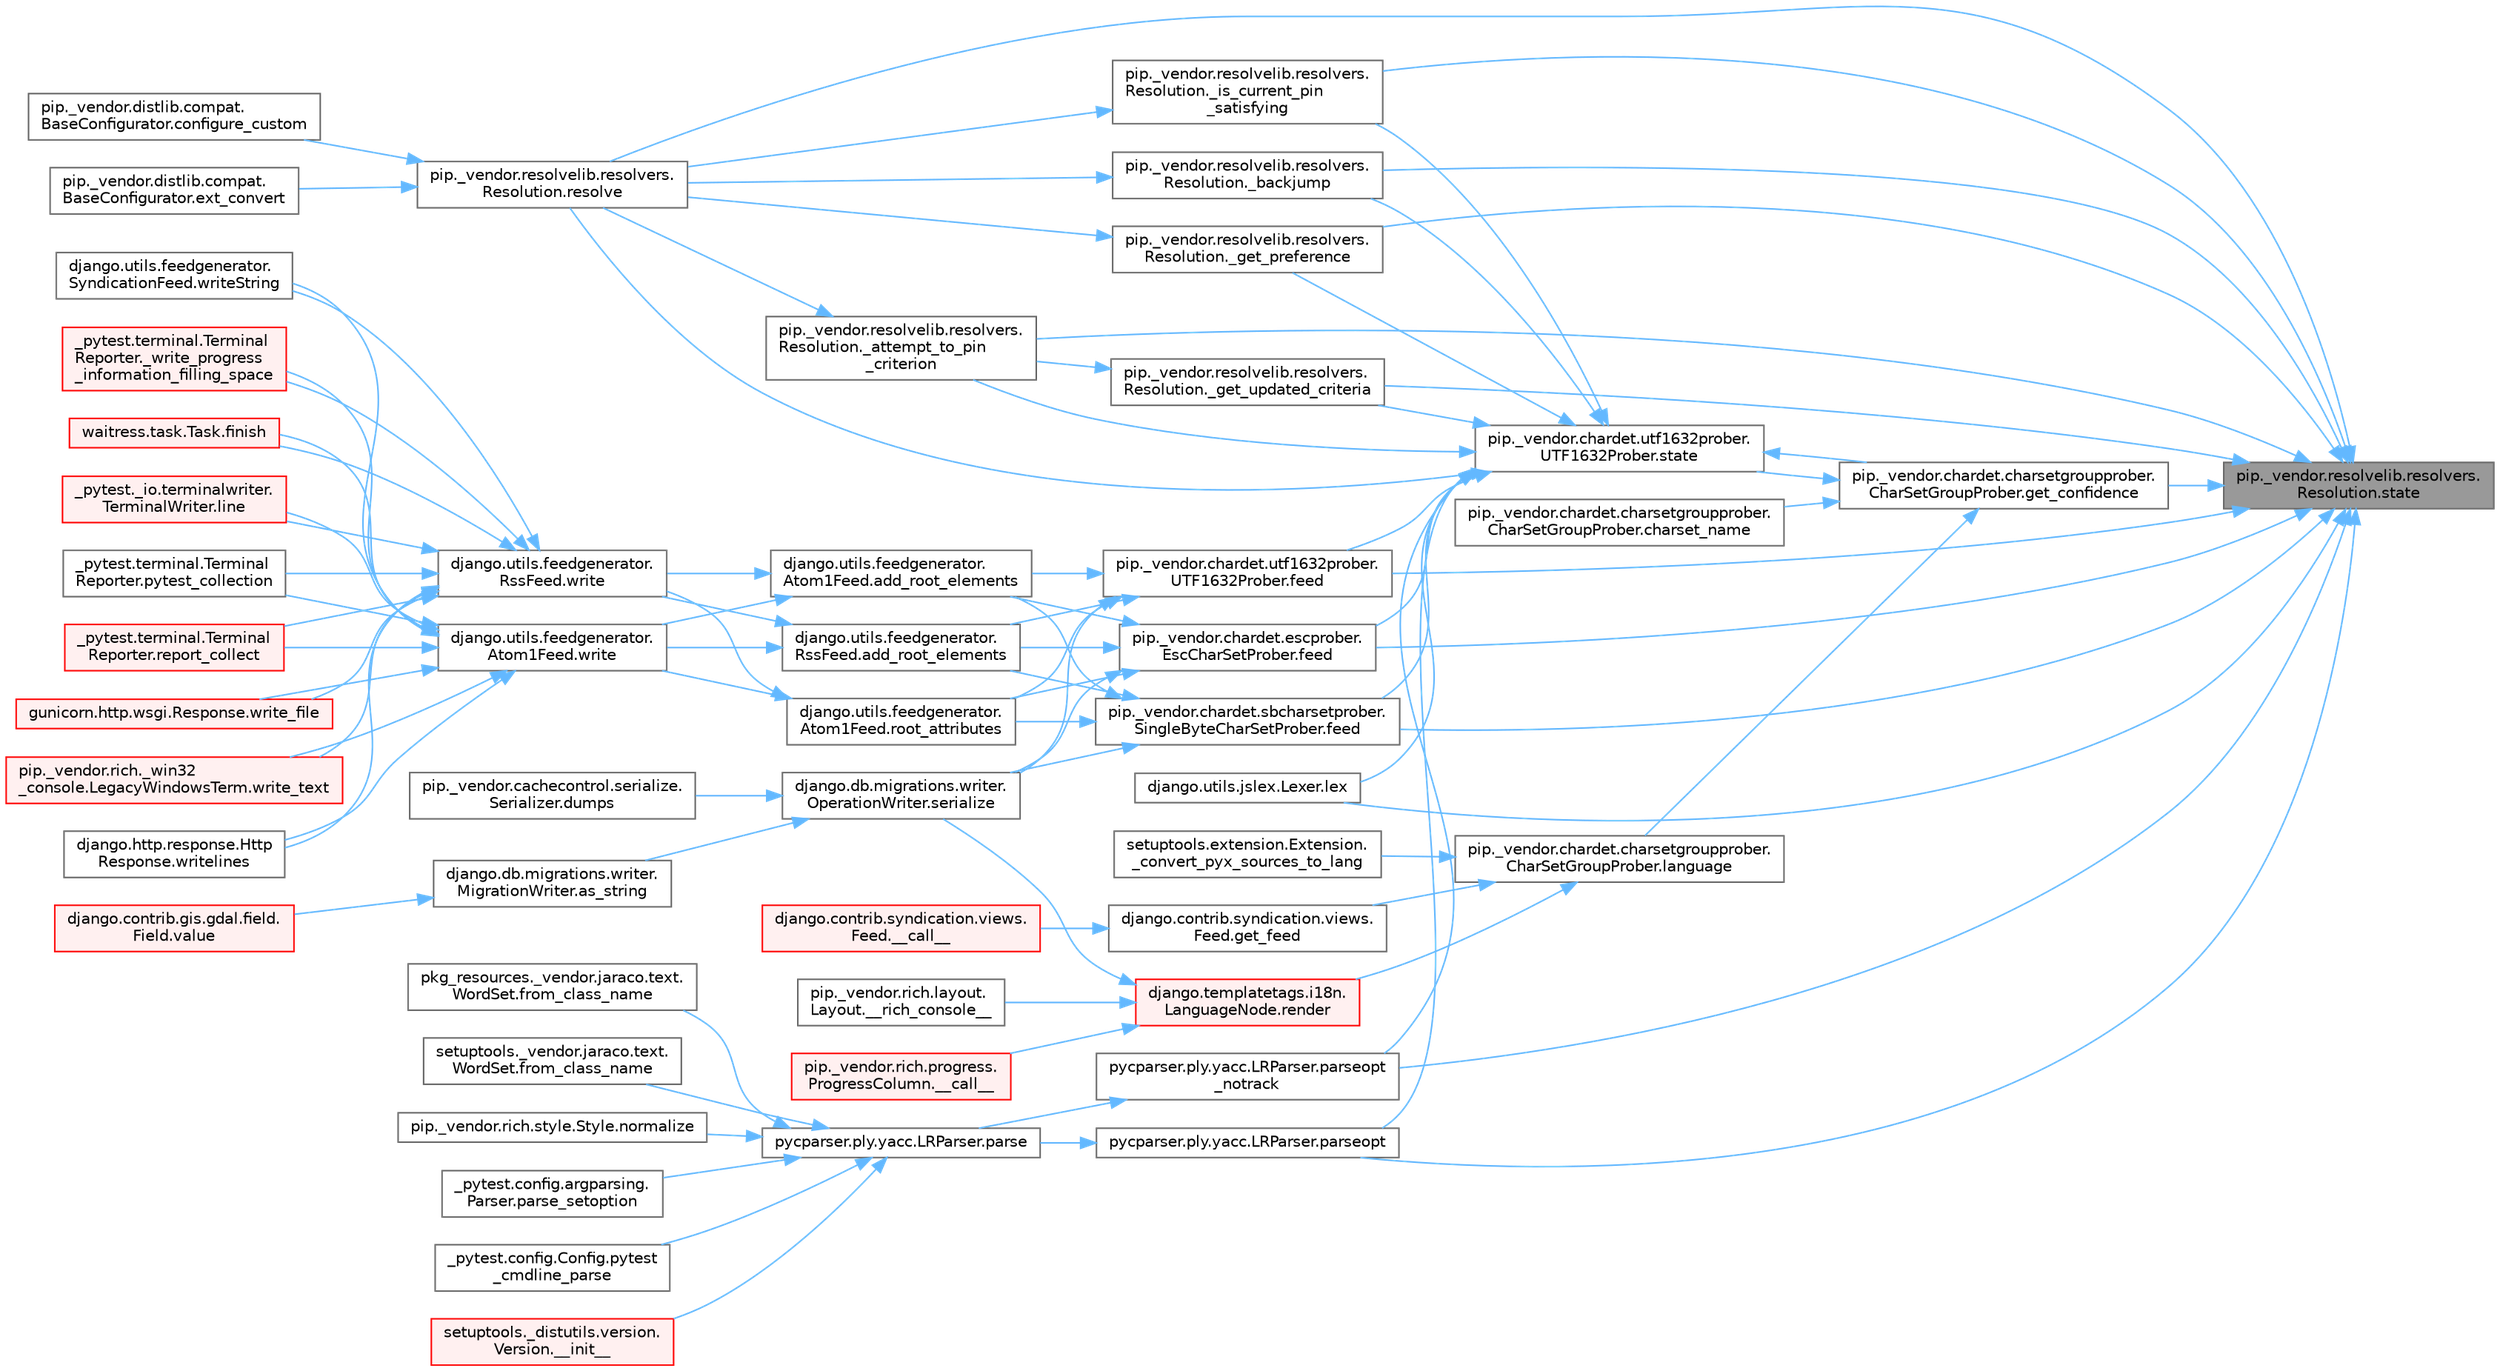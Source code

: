 digraph "pip._vendor.resolvelib.resolvers.Resolution.state"
{
 // LATEX_PDF_SIZE
  bgcolor="transparent";
  edge [fontname=Helvetica,fontsize=10,labelfontname=Helvetica,labelfontsize=10];
  node [fontname=Helvetica,fontsize=10,shape=box,height=0.2,width=0.4];
  rankdir="RL";
  Node1 [id="Node000001",label="pip._vendor.resolvelib.resolvers.\lResolution.state",height=0.2,width=0.4,color="gray40", fillcolor="grey60", style="filled", fontcolor="black",tooltip=" "];
  Node1 -> Node2 [id="edge1_Node000001_Node000002",dir="back",color="steelblue1",style="solid",tooltip=" "];
  Node2 [id="Node000002",label="pip._vendor.resolvelib.resolvers.\lResolution._attempt_to_pin\l_criterion",height=0.2,width=0.4,color="grey40", fillcolor="white", style="filled",URL="$classpip_1_1__vendor_1_1resolvelib_1_1resolvers_1_1_resolution.html#a8ede57631fbb093024b2c6190f860578",tooltip=" "];
  Node2 -> Node3 [id="edge2_Node000002_Node000003",dir="back",color="steelblue1",style="solid",tooltip=" "];
  Node3 [id="Node000003",label="pip._vendor.resolvelib.resolvers.\lResolution.resolve",height=0.2,width=0.4,color="grey40", fillcolor="white", style="filled",URL="$classpip_1_1__vendor_1_1resolvelib_1_1resolvers_1_1_resolution.html#abf24a4f0e5020afae4ac2ee6d280807a",tooltip=" "];
  Node3 -> Node4 [id="edge3_Node000003_Node000004",dir="back",color="steelblue1",style="solid",tooltip=" "];
  Node4 [id="Node000004",label="pip._vendor.distlib.compat.\lBaseConfigurator.configure_custom",height=0.2,width=0.4,color="grey40", fillcolor="white", style="filled",URL="$classpip_1_1__vendor_1_1distlib_1_1compat_1_1_base_configurator.html#af4feb3037e756b7064576de15a803f21",tooltip=" "];
  Node3 -> Node5 [id="edge4_Node000003_Node000005",dir="back",color="steelblue1",style="solid",tooltip=" "];
  Node5 [id="Node000005",label="pip._vendor.distlib.compat.\lBaseConfigurator.ext_convert",height=0.2,width=0.4,color="grey40", fillcolor="white", style="filled",URL="$classpip_1_1__vendor_1_1distlib_1_1compat_1_1_base_configurator.html#ad2396c99e842d8f5f96207d76d9491cd",tooltip=" "];
  Node1 -> Node6 [id="edge5_Node000001_Node000006",dir="back",color="steelblue1",style="solid",tooltip=" "];
  Node6 [id="Node000006",label="pip._vendor.resolvelib.resolvers.\lResolution._backjump",height=0.2,width=0.4,color="grey40", fillcolor="white", style="filled",URL="$classpip_1_1__vendor_1_1resolvelib_1_1resolvers_1_1_resolution.html#a7fe87674694eeb17cb30dd36ebadda42",tooltip=" "];
  Node6 -> Node3 [id="edge6_Node000006_Node000003",dir="back",color="steelblue1",style="solid",tooltip=" "];
  Node1 -> Node7 [id="edge7_Node000001_Node000007",dir="back",color="steelblue1",style="solid",tooltip=" "];
  Node7 [id="Node000007",label="pip._vendor.resolvelib.resolvers.\lResolution._get_preference",height=0.2,width=0.4,color="grey40", fillcolor="white", style="filled",URL="$classpip_1_1__vendor_1_1resolvelib_1_1resolvers_1_1_resolution.html#a7c329ea763f619d3698aea05c1489e89",tooltip=" "];
  Node7 -> Node3 [id="edge8_Node000007_Node000003",dir="back",color="steelblue1",style="solid",tooltip=" "];
  Node1 -> Node8 [id="edge9_Node000001_Node000008",dir="back",color="steelblue1",style="solid",tooltip=" "];
  Node8 [id="Node000008",label="pip._vendor.resolvelib.resolvers.\lResolution._get_updated_criteria",height=0.2,width=0.4,color="grey40", fillcolor="white", style="filled",URL="$classpip_1_1__vendor_1_1resolvelib_1_1resolvers_1_1_resolution.html#a64151ae2f0f597da69ce99c3528ebff8",tooltip=" "];
  Node8 -> Node2 [id="edge10_Node000008_Node000002",dir="back",color="steelblue1",style="solid",tooltip=" "];
  Node1 -> Node9 [id="edge11_Node000001_Node000009",dir="back",color="steelblue1",style="solid",tooltip=" "];
  Node9 [id="Node000009",label="pip._vendor.resolvelib.resolvers.\lResolution._is_current_pin\l_satisfying",height=0.2,width=0.4,color="grey40", fillcolor="white", style="filled",URL="$classpip_1_1__vendor_1_1resolvelib_1_1resolvers_1_1_resolution.html#abc71e9edd52232d2f55e4b2b2f134618",tooltip=" "];
  Node9 -> Node3 [id="edge12_Node000009_Node000003",dir="back",color="steelblue1",style="solid",tooltip=" "];
  Node1 -> Node10 [id="edge13_Node000001_Node000010",dir="back",color="steelblue1",style="solid",tooltip=" "];
  Node10 [id="Node000010",label="pip._vendor.chardet.escprober.\lEscCharSetProber.feed",height=0.2,width=0.4,color="grey40", fillcolor="white", style="filled",URL="$classpip_1_1__vendor_1_1chardet_1_1escprober_1_1_esc_char_set_prober.html#ad4c988e1f9e0cfe2cae4ebdc50ebe61c",tooltip=" "];
  Node10 -> Node11 [id="edge14_Node000010_Node000011",dir="back",color="steelblue1",style="solid",tooltip=" "];
  Node11 [id="Node000011",label="django.utils.feedgenerator.\lAtom1Feed.add_root_elements",height=0.2,width=0.4,color="grey40", fillcolor="white", style="filled",URL="$classdjango_1_1utils_1_1feedgenerator_1_1_atom1_feed.html#a3f861beae65b2c1d07d6192175be850e",tooltip=" "];
  Node11 -> Node12 [id="edge15_Node000011_Node000012",dir="back",color="steelblue1",style="solid",tooltip=" "];
  Node12 [id="Node000012",label="django.utils.feedgenerator.\lAtom1Feed.write",height=0.2,width=0.4,color="grey40", fillcolor="white", style="filled",URL="$classdjango_1_1utils_1_1feedgenerator_1_1_atom1_feed.html#afbf5b931a75be201e339b64a8aa46119",tooltip=" "];
  Node12 -> Node13 [id="edge16_Node000012_Node000013",dir="back",color="steelblue1",style="solid",tooltip=" "];
  Node13 [id="Node000013",label="_pytest.terminal.Terminal\lReporter._write_progress\l_information_filling_space",height=0.2,width=0.4,color="red", fillcolor="#FFF0F0", style="filled",URL="$class__pytest_1_1terminal_1_1_terminal_reporter.html#a915f19bb955611b65c211c611c4568b1",tooltip=" "];
  Node12 -> Node16 [id="edge17_Node000012_Node000016",dir="back",color="steelblue1",style="solid",tooltip=" "];
  Node16 [id="Node000016",label="waitress.task.Task.finish",height=0.2,width=0.4,color="red", fillcolor="#FFF0F0", style="filled",URL="$classwaitress_1_1task_1_1_task.html#a1e94739ac27e14a159d0e17c6d3e54b2",tooltip=" "];
  Node12 -> Node89 [id="edge18_Node000012_Node000089",dir="back",color="steelblue1",style="solid",tooltip=" "];
  Node89 [id="Node000089",label="_pytest._io.terminalwriter.\lTerminalWriter.line",height=0.2,width=0.4,color="red", fillcolor="#FFF0F0", style="filled",URL="$class__pytest_1_1__io_1_1terminalwriter_1_1_terminal_writer.html#a70c206b6c71b946771673c95d93d5d5a",tooltip=" "];
  Node12 -> Node309 [id="edge19_Node000012_Node000309",dir="back",color="steelblue1",style="solid",tooltip=" "];
  Node309 [id="Node000309",label="_pytest.terminal.Terminal\lReporter.pytest_collection",height=0.2,width=0.4,color="grey40", fillcolor="white", style="filled",URL="$class__pytest_1_1terminal_1_1_terminal_reporter.html#a1c7fd0ed91d4a12bb30c452d893e467f",tooltip=" "];
  Node12 -> Node310 [id="edge20_Node000012_Node000310",dir="back",color="steelblue1",style="solid",tooltip=" "];
  Node310 [id="Node000310",label="_pytest.terminal.Terminal\lReporter.report_collect",height=0.2,width=0.4,color="red", fillcolor="#FFF0F0", style="filled",URL="$class__pytest_1_1terminal_1_1_terminal_reporter.html#a8aaee1238de041e936a2d65c80d5458b",tooltip=" "];
  Node12 -> Node313 [id="edge21_Node000012_Node000313",dir="back",color="steelblue1",style="solid",tooltip=" "];
  Node313 [id="Node000313",label="gunicorn.http.wsgi.Response.write_file",height=0.2,width=0.4,color="red", fillcolor="#FFF0F0", style="filled",URL="$classgunicorn_1_1http_1_1wsgi_1_1_response.html#a469fe7554d4ffcd4dd1497f24d216329",tooltip=" "];
  Node12 -> Node315 [id="edge22_Node000012_Node000315",dir="back",color="steelblue1",style="solid",tooltip=" "];
  Node315 [id="Node000315",label="pip._vendor.rich._win32\l_console.LegacyWindowsTerm.write_text",height=0.2,width=0.4,color="red", fillcolor="#FFF0F0", style="filled",URL="$classpip_1_1__vendor_1_1rich_1_1__win32__console_1_1_legacy_windows_term.html#a285165149598e15cac2caf4d03385612",tooltip=" "];
  Node12 -> Node317 [id="edge23_Node000012_Node000317",dir="back",color="steelblue1",style="solid",tooltip=" "];
  Node317 [id="Node000317",label="django.http.response.Http\lResponse.writelines",height=0.2,width=0.4,color="grey40", fillcolor="white", style="filled",URL="$classdjango_1_1http_1_1response_1_1_http_response.html#aceaa0c2997dfd21c34c44056e7292914",tooltip=" "];
  Node12 -> Node318 [id="edge24_Node000012_Node000318",dir="back",color="steelblue1",style="solid",tooltip=" "];
  Node318 [id="Node000318",label="django.utils.feedgenerator.\lSyndicationFeed.writeString",height=0.2,width=0.4,color="grey40", fillcolor="white", style="filled",URL="$classdjango_1_1utils_1_1feedgenerator_1_1_syndication_feed.html#a78aa2a245467085cb79cdca0dc35f677",tooltip=" "];
  Node11 -> Node88 [id="edge25_Node000011_Node000088",dir="back",color="steelblue1",style="solid",tooltip=" "];
  Node88 [id="Node000088",label="django.utils.feedgenerator.\lRssFeed.write",height=0.2,width=0.4,color="grey40", fillcolor="white", style="filled",URL="$classdjango_1_1utils_1_1feedgenerator_1_1_rss_feed.html#a63ea2926c2c773e874f51ced997a2618",tooltip=" "];
  Node88 -> Node13 [id="edge26_Node000088_Node000013",dir="back",color="steelblue1",style="solid",tooltip=" "];
  Node88 -> Node16 [id="edge27_Node000088_Node000016",dir="back",color="steelblue1",style="solid",tooltip=" "];
  Node88 -> Node89 [id="edge28_Node000088_Node000089",dir="back",color="steelblue1",style="solid",tooltip=" "];
  Node88 -> Node309 [id="edge29_Node000088_Node000309",dir="back",color="steelblue1",style="solid",tooltip=" "];
  Node88 -> Node310 [id="edge30_Node000088_Node000310",dir="back",color="steelblue1",style="solid",tooltip=" "];
  Node88 -> Node313 [id="edge31_Node000088_Node000313",dir="back",color="steelblue1",style="solid",tooltip=" "];
  Node88 -> Node315 [id="edge32_Node000088_Node000315",dir="back",color="steelblue1",style="solid",tooltip=" "];
  Node88 -> Node317 [id="edge33_Node000088_Node000317",dir="back",color="steelblue1",style="solid",tooltip=" "];
  Node88 -> Node318 [id="edge34_Node000088_Node000318",dir="back",color="steelblue1",style="solid",tooltip=" "];
  Node10 -> Node87 [id="edge35_Node000010_Node000087",dir="back",color="steelblue1",style="solid",tooltip=" "];
  Node87 [id="Node000087",label="django.utils.feedgenerator.\lRssFeed.add_root_elements",height=0.2,width=0.4,color="grey40", fillcolor="white", style="filled",URL="$classdjango_1_1utils_1_1feedgenerator_1_1_rss_feed.html#afe28a1e8efc5fc065f74b4277a43663e",tooltip=" "];
  Node87 -> Node12 [id="edge36_Node000087_Node000012",dir="back",color="steelblue1",style="solid",tooltip=" "];
  Node87 -> Node88 [id="edge37_Node000087_Node000088",dir="back",color="steelblue1",style="solid",tooltip=" "];
  Node10 -> Node1735 [id="edge38_Node000010_Node001735",dir="back",color="steelblue1",style="solid",tooltip=" "];
  Node1735 [id="Node001735",label="django.utils.feedgenerator.\lAtom1Feed.root_attributes",height=0.2,width=0.4,color="grey40", fillcolor="white", style="filled",URL="$classdjango_1_1utils_1_1feedgenerator_1_1_atom1_feed.html#a8ea06279a106db871795893125306409",tooltip=" "];
  Node1735 -> Node12 [id="edge39_Node001735_Node000012",dir="back",color="steelblue1",style="solid",tooltip=" "];
  Node1735 -> Node88 [id="edge40_Node001735_Node000088",dir="back",color="steelblue1",style="solid",tooltip=" "];
  Node10 -> Node1006 [id="edge41_Node000010_Node001006",dir="back",color="steelblue1",style="solid",tooltip=" "];
  Node1006 [id="Node001006",label="django.db.migrations.writer.\lOperationWriter.serialize",height=0.2,width=0.4,color="grey40", fillcolor="white", style="filled",URL="$classdjango_1_1db_1_1migrations_1_1writer_1_1_operation_writer.html#a866e8d13e1c54a35d74e9a6b0383b2f8",tooltip=" "];
  Node1006 -> Node1007 [id="edge42_Node001006_Node001007",dir="back",color="steelblue1",style="solid",tooltip=" "];
  Node1007 [id="Node001007",label="django.db.migrations.writer.\lMigrationWriter.as_string",height=0.2,width=0.4,color="grey40", fillcolor="white", style="filled",URL="$classdjango_1_1db_1_1migrations_1_1writer_1_1_migration_writer.html#a4cf831cf0ce1f20f21c7e5ce5ec60980",tooltip=" "];
  Node1007 -> Node1008 [id="edge43_Node001007_Node001008",dir="back",color="steelblue1",style="solid",tooltip=" "];
  Node1008 [id="Node001008",label="django.contrib.gis.gdal.field.\lField.value",height=0.2,width=0.4,color="red", fillcolor="#FFF0F0", style="filled",URL="$classdjango_1_1contrib_1_1gis_1_1gdal_1_1field_1_1_field.html#a0534fa49aaead023461bb9458776c33c",tooltip=" "];
  Node1006 -> Node2377 [id="edge44_Node001006_Node002377",dir="back",color="steelblue1",style="solid",tooltip=" "];
  Node2377 [id="Node002377",label="pip._vendor.cachecontrol.serialize.\lSerializer.dumps",height=0.2,width=0.4,color="grey40", fillcolor="white", style="filled",URL="$classpip_1_1__vendor_1_1cachecontrol_1_1serialize_1_1_serializer.html#af9655b2c82e5c0e3d17fd611d32c7804",tooltip=" "];
  Node1 -> Node3186 [id="edge45_Node000001_Node003186",dir="back",color="steelblue1",style="solid",tooltip=" "];
  Node3186 [id="Node003186",label="pip._vendor.chardet.sbcharsetprober.\lSingleByteCharSetProber.feed",height=0.2,width=0.4,color="grey40", fillcolor="white", style="filled",URL="$classpip_1_1__vendor_1_1chardet_1_1sbcharsetprober_1_1_single_byte_char_set_prober.html#ab6d2e8e37d450e7ce0dda8dadfec2b57",tooltip=" "];
  Node3186 -> Node11 [id="edge46_Node003186_Node000011",dir="back",color="steelblue1",style="solid",tooltip=" "];
  Node3186 -> Node87 [id="edge47_Node003186_Node000087",dir="back",color="steelblue1",style="solid",tooltip=" "];
  Node3186 -> Node1735 [id="edge48_Node003186_Node001735",dir="back",color="steelblue1",style="solid",tooltip=" "];
  Node3186 -> Node1006 [id="edge49_Node003186_Node001006",dir="back",color="steelblue1",style="solid",tooltip=" "];
  Node1 -> Node3187 [id="edge50_Node000001_Node003187",dir="back",color="steelblue1",style="solid",tooltip=" "];
  Node3187 [id="Node003187",label="pip._vendor.chardet.utf1632prober.\lUTF1632Prober.feed",height=0.2,width=0.4,color="grey40", fillcolor="white", style="filled",URL="$classpip_1_1__vendor_1_1chardet_1_1utf1632prober_1_1_u_t_f1632_prober.html#a16a8bea3b9608f94237b49f2f0cd4b74",tooltip=" "];
  Node3187 -> Node11 [id="edge51_Node003187_Node000011",dir="back",color="steelblue1",style="solid",tooltip=" "];
  Node3187 -> Node87 [id="edge52_Node003187_Node000087",dir="back",color="steelblue1",style="solid",tooltip=" "];
  Node3187 -> Node1735 [id="edge53_Node003187_Node001735",dir="back",color="steelblue1",style="solid",tooltip=" "];
  Node3187 -> Node1006 [id="edge54_Node003187_Node001006",dir="back",color="steelblue1",style="solid",tooltip=" "];
  Node1 -> Node3188 [id="edge55_Node000001_Node003188",dir="back",color="steelblue1",style="solid",tooltip=" "];
  Node3188 [id="Node003188",label="pip._vendor.chardet.charsetgroupprober.\lCharSetGroupProber.get_confidence",height=0.2,width=0.4,color="grey40", fillcolor="white", style="filled",URL="$classpip_1_1__vendor_1_1chardet_1_1charsetgroupprober_1_1_char_set_group_prober.html#a45c3877c8cf8576a1198d250f91c33f9",tooltip=" "];
  Node3188 -> Node3189 [id="edge56_Node003188_Node003189",dir="back",color="steelblue1",style="solid",tooltip=" "];
  Node3189 [id="Node003189",label="pip._vendor.chardet.charsetgroupprober.\lCharSetGroupProber.charset_name",height=0.2,width=0.4,color="grey40", fillcolor="white", style="filled",URL="$classpip_1_1__vendor_1_1chardet_1_1charsetgroupprober_1_1_char_set_group_prober.html#a72f1a7ffc65aedd4c2fb9c1eb05249cf",tooltip=" "];
  Node3188 -> Node3190 [id="edge57_Node003188_Node003190",dir="back",color="steelblue1",style="solid",tooltip=" "];
  Node3190 [id="Node003190",label="pip._vendor.chardet.charsetgroupprober.\lCharSetGroupProber.language",height=0.2,width=0.4,color="grey40", fillcolor="white", style="filled",URL="$classpip_1_1__vendor_1_1chardet_1_1charsetgroupprober_1_1_char_set_group_prober.html#a4eed2755176d79c1d176c7500400f899",tooltip=" "];
  Node3190 -> Node3191 [id="edge58_Node003190_Node003191",dir="back",color="steelblue1",style="solid",tooltip=" "];
  Node3191 [id="Node003191",label="setuptools.extension.Extension.\l_convert_pyx_sources_to_lang",height=0.2,width=0.4,color="grey40", fillcolor="white", style="filled",URL="$classsetuptools_1_1extension_1_1_extension.html#aaf601d7106ef472a4913e4bacd039c2a",tooltip=" "];
  Node3190 -> Node1888 [id="edge59_Node003190_Node001888",dir="back",color="steelblue1",style="solid",tooltip=" "];
  Node1888 [id="Node001888",label="django.contrib.syndication.views.\lFeed.get_feed",height=0.2,width=0.4,color="grey40", fillcolor="white", style="filled",URL="$classdjango_1_1contrib_1_1syndication_1_1views_1_1_feed.html#a22e9036857876e13966fd7f846ae909d",tooltip=" "];
  Node1888 -> Node1889 [id="edge60_Node001888_Node001889",dir="back",color="steelblue1",style="solid",tooltip=" "];
  Node1889 [id="Node001889",label="django.contrib.syndication.views.\lFeed.__call__",height=0.2,width=0.4,color="red", fillcolor="#FFF0F0", style="filled",URL="$classdjango_1_1contrib_1_1syndication_1_1views_1_1_feed.html#ac7a9680a1b709d8eb37ae3c6ce000220",tooltip=" "];
  Node3190 -> Node3192 [id="edge61_Node003190_Node003192",dir="back",color="steelblue1",style="solid",tooltip=" "];
  Node3192 [id="Node003192",label="django.templatetags.i18n.\lLanguageNode.render",height=0.2,width=0.4,color="red", fillcolor="#FFF0F0", style="filled",URL="$classdjango_1_1templatetags_1_1i18n_1_1_language_node.html#a2c88f345e9d8623bafaa4eb5efdefa84",tooltip=" "];
  Node3192 -> Node453 [id="edge62_Node003192_Node000453",dir="back",color="steelblue1",style="solid",tooltip=" "];
  Node453 [id="Node000453",label="pip._vendor.rich.progress.\lProgressColumn.__call__",height=0.2,width=0.4,color="red", fillcolor="#FFF0F0", style="filled",URL="$classpip_1_1__vendor_1_1rich_1_1progress_1_1_progress_column.html#ae0c399be74222f949edb0fa5324cf6ea",tooltip=" "];
  Node3192 -> Node454 [id="edge63_Node003192_Node000454",dir="back",color="steelblue1",style="solid",tooltip=" "];
  Node454 [id="Node000454",label="pip._vendor.rich.layout.\lLayout.__rich_console__",height=0.2,width=0.4,color="grey40", fillcolor="white", style="filled",URL="$classpip_1_1__vendor_1_1rich_1_1layout_1_1_layout.html#ac39cb3d17d2b0324ee1b0dada41a3ebd",tooltip=" "];
  Node3192 -> Node1006 [id="edge64_Node003192_Node001006",dir="back",color="steelblue1",style="solid",tooltip=" "];
  Node3188 -> Node3193 [id="edge65_Node003188_Node003193",dir="back",color="steelblue1",style="solid",tooltip=" "];
  Node3193 [id="Node003193",label="pip._vendor.chardet.utf1632prober.\lUTF1632Prober.state",height=0.2,width=0.4,color="grey40", fillcolor="white", style="filled",URL="$classpip_1_1__vendor_1_1chardet_1_1utf1632prober_1_1_u_t_f1632_prober.html#a33fbc3b38525fe5a4e994e25118a46db",tooltip=" "];
  Node3193 -> Node2 [id="edge66_Node003193_Node000002",dir="back",color="steelblue1",style="solid",tooltip=" "];
  Node3193 -> Node6 [id="edge67_Node003193_Node000006",dir="back",color="steelblue1",style="solid",tooltip=" "];
  Node3193 -> Node7 [id="edge68_Node003193_Node000007",dir="back",color="steelblue1",style="solid",tooltip=" "];
  Node3193 -> Node8 [id="edge69_Node003193_Node000008",dir="back",color="steelblue1",style="solid",tooltip=" "];
  Node3193 -> Node9 [id="edge70_Node003193_Node000009",dir="back",color="steelblue1",style="solid",tooltip=" "];
  Node3193 -> Node10 [id="edge71_Node003193_Node000010",dir="back",color="steelblue1",style="solid",tooltip=" "];
  Node3193 -> Node3186 [id="edge72_Node003193_Node003186",dir="back",color="steelblue1",style="solid",tooltip=" "];
  Node3193 -> Node3187 [id="edge73_Node003193_Node003187",dir="back",color="steelblue1",style="solid",tooltip=" "];
  Node3193 -> Node3188 [id="edge74_Node003193_Node003188",dir="back",color="steelblue1",style="solid",tooltip=" "];
  Node3193 -> Node3194 [id="edge75_Node003193_Node003194",dir="back",color="steelblue1",style="solid",tooltip=" "];
  Node3194 [id="Node003194",label="django.utils.jslex.Lexer.lex",height=0.2,width=0.4,color="grey40", fillcolor="white", style="filled",URL="$classdjango_1_1utils_1_1jslex_1_1_lexer.html#ac1ea9cc06e8fb7d8aa61579b343d5689",tooltip=" "];
  Node3193 -> Node3195 [id="edge76_Node003193_Node003195",dir="back",color="steelblue1",style="solid",tooltip=" "];
  Node3195 [id="Node003195",label="pycparser.ply.yacc.LRParser.parseopt",height=0.2,width=0.4,color="grey40", fillcolor="white", style="filled",URL="$classpycparser_1_1ply_1_1yacc_1_1_l_r_parser.html#a5f0e8a66265f6c3fb3de2be9372c558c",tooltip=" "];
  Node3195 -> Node3196 [id="edge77_Node003195_Node003196",dir="back",color="steelblue1",style="solid",tooltip=" "];
  Node3196 [id="Node003196",label="pycparser.ply.yacc.LRParser.parse",height=0.2,width=0.4,color="grey40", fillcolor="white", style="filled",URL="$classpycparser_1_1ply_1_1yacc_1_1_l_r_parser.html#a8e0ed5150402ae8a52ff2ed0f6c46486",tooltip=" "];
  Node3196 -> Node1611 [id="edge78_Node003196_Node001611",dir="back",color="steelblue1",style="solid",tooltip=" "];
  Node1611 [id="Node001611",label="setuptools._distutils.version.\lVersion.__init__",height=0.2,width=0.4,color="red", fillcolor="#FFF0F0", style="filled",URL="$classsetuptools_1_1__distutils_1_1version_1_1_version.html#a6eb3c2f0d326644884717848b784e398",tooltip=" "];
  Node3196 -> Node1612 [id="edge79_Node003196_Node001612",dir="back",color="steelblue1",style="solid",tooltip=" "];
  Node1612 [id="Node001612",label="pkg_resources._vendor.jaraco.text.\lWordSet.from_class_name",height=0.2,width=0.4,color="grey40", fillcolor="white", style="filled",URL="$classpkg__resources_1_1__vendor_1_1jaraco_1_1text_1_1_word_set.html#a34e366f395f8e0b61e6b66a93bc8e848",tooltip=" "];
  Node3196 -> Node1613 [id="edge80_Node003196_Node001613",dir="back",color="steelblue1",style="solid",tooltip=" "];
  Node1613 [id="Node001613",label="setuptools._vendor.jaraco.text.\lWordSet.from_class_name",height=0.2,width=0.4,color="grey40", fillcolor="white", style="filled",URL="$classsetuptools_1_1__vendor_1_1jaraco_1_1text_1_1_word_set.html#acc6d49fea7948867996de1a704579124",tooltip=" "];
  Node3196 -> Node1614 [id="edge81_Node003196_Node001614",dir="back",color="steelblue1",style="solid",tooltip=" "];
  Node1614 [id="Node001614",label="pip._vendor.rich.style.Style.normalize",height=0.2,width=0.4,color="grey40", fillcolor="white", style="filled",URL="$classpip_1_1__vendor_1_1rich_1_1style_1_1_style.html#a702aa841b25a26307558cb52dcb12f0d",tooltip=" "];
  Node3196 -> Node1615 [id="edge82_Node003196_Node001615",dir="back",color="steelblue1",style="solid",tooltip=" "];
  Node1615 [id="Node001615",label="_pytest.config.argparsing.\lParser.parse_setoption",height=0.2,width=0.4,color="grey40", fillcolor="white", style="filled",URL="$class__pytest_1_1config_1_1argparsing_1_1_parser.html#a406b16cc4dad29c64f46812c624e203c",tooltip=" "];
  Node3196 -> Node1616 [id="edge83_Node003196_Node001616",dir="back",color="steelblue1",style="solid",tooltip=" "];
  Node1616 [id="Node001616",label="_pytest.config.Config.pytest\l_cmdline_parse",height=0.2,width=0.4,color="grey40", fillcolor="white", style="filled",URL="$class__pytest_1_1config_1_1_config.html#a87d1af36d8238d7df5315b782f91fc1d",tooltip=" "];
  Node3193 -> Node3197 [id="edge84_Node003193_Node003197",dir="back",color="steelblue1",style="solid",tooltip=" "];
  Node3197 [id="Node003197",label="pycparser.ply.yacc.LRParser.parseopt\l_notrack",height=0.2,width=0.4,color="grey40", fillcolor="white", style="filled",URL="$classpycparser_1_1ply_1_1yacc_1_1_l_r_parser.html#a67455ac593f9df2cff0efb9ac014e291",tooltip=" "];
  Node3197 -> Node3196 [id="edge85_Node003197_Node003196",dir="back",color="steelblue1",style="solid",tooltip=" "];
  Node3193 -> Node3 [id="edge86_Node003193_Node000003",dir="back",color="steelblue1",style="solid",tooltip=" "];
  Node1 -> Node3194 [id="edge87_Node000001_Node003194",dir="back",color="steelblue1",style="solid",tooltip=" "];
  Node1 -> Node3195 [id="edge88_Node000001_Node003195",dir="back",color="steelblue1",style="solid",tooltip=" "];
  Node1 -> Node3197 [id="edge89_Node000001_Node003197",dir="back",color="steelblue1",style="solid",tooltip=" "];
  Node1 -> Node3 [id="edge90_Node000001_Node000003",dir="back",color="steelblue1",style="solid",tooltip=" "];
}
